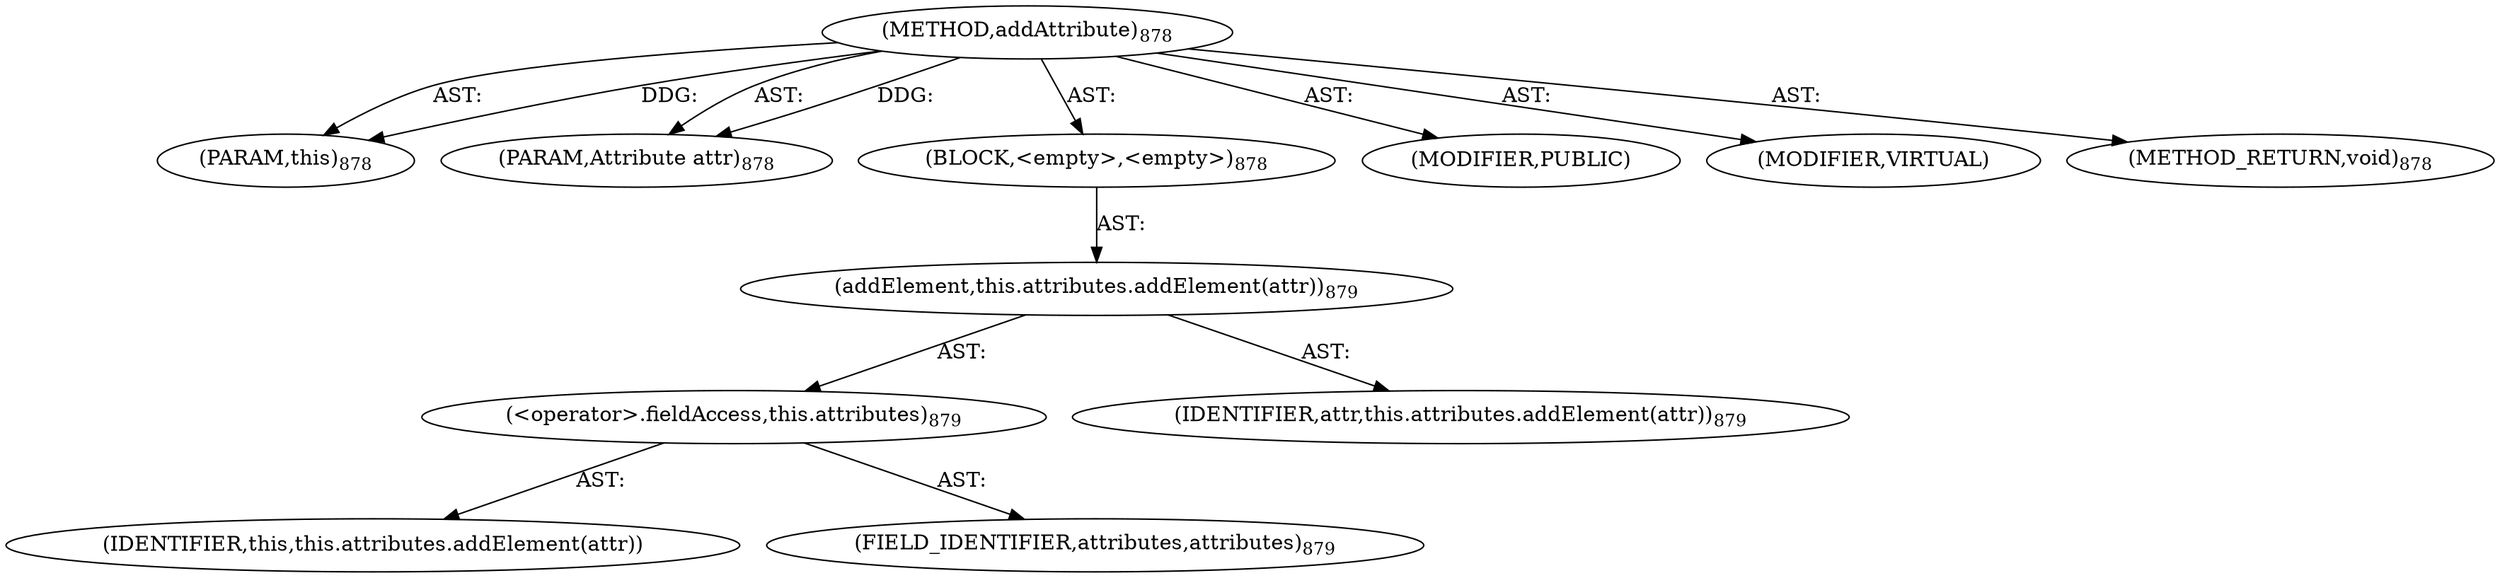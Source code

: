 digraph "addAttribute" {  
"111669149742" [label = <(METHOD,addAttribute)<SUB>878</SUB>> ]
"115964117071" [label = <(PARAM,this)<SUB>878</SUB>> ]
"115964117072" [label = <(PARAM,Attribute attr)<SUB>878</SUB>> ]
"25769803895" [label = <(BLOCK,&lt;empty&gt;,&lt;empty&gt;)<SUB>878</SUB>> ]
"30064771565" [label = <(addElement,this.attributes.addElement(attr))<SUB>879</SUB>> ]
"30064771566" [label = <(&lt;operator&gt;.fieldAccess,this.attributes)<SUB>879</SUB>> ]
"68719477126" [label = <(IDENTIFIER,this,this.attributes.addElement(attr))> ]
"55834574989" [label = <(FIELD_IDENTIFIER,attributes,attributes)<SUB>879</SUB>> ]
"68719477127" [label = <(IDENTIFIER,attr,this.attributes.addElement(attr))<SUB>879</SUB>> ]
"133143986303" [label = <(MODIFIER,PUBLIC)> ]
"133143986304" [label = <(MODIFIER,VIRTUAL)> ]
"128849018926" [label = <(METHOD_RETURN,void)<SUB>878</SUB>> ]
  "111669149742" -> "115964117071"  [ label = "AST: "] 
  "111669149742" -> "115964117072"  [ label = "AST: "] 
  "111669149742" -> "25769803895"  [ label = "AST: "] 
  "111669149742" -> "133143986303"  [ label = "AST: "] 
  "111669149742" -> "133143986304"  [ label = "AST: "] 
  "111669149742" -> "128849018926"  [ label = "AST: "] 
  "25769803895" -> "30064771565"  [ label = "AST: "] 
  "30064771565" -> "30064771566"  [ label = "AST: "] 
  "30064771565" -> "68719477127"  [ label = "AST: "] 
  "30064771566" -> "68719477126"  [ label = "AST: "] 
  "30064771566" -> "55834574989"  [ label = "AST: "] 
  "111669149742" -> "115964117071"  [ label = "DDG: "] 
  "111669149742" -> "115964117072"  [ label = "DDG: "] 
}
